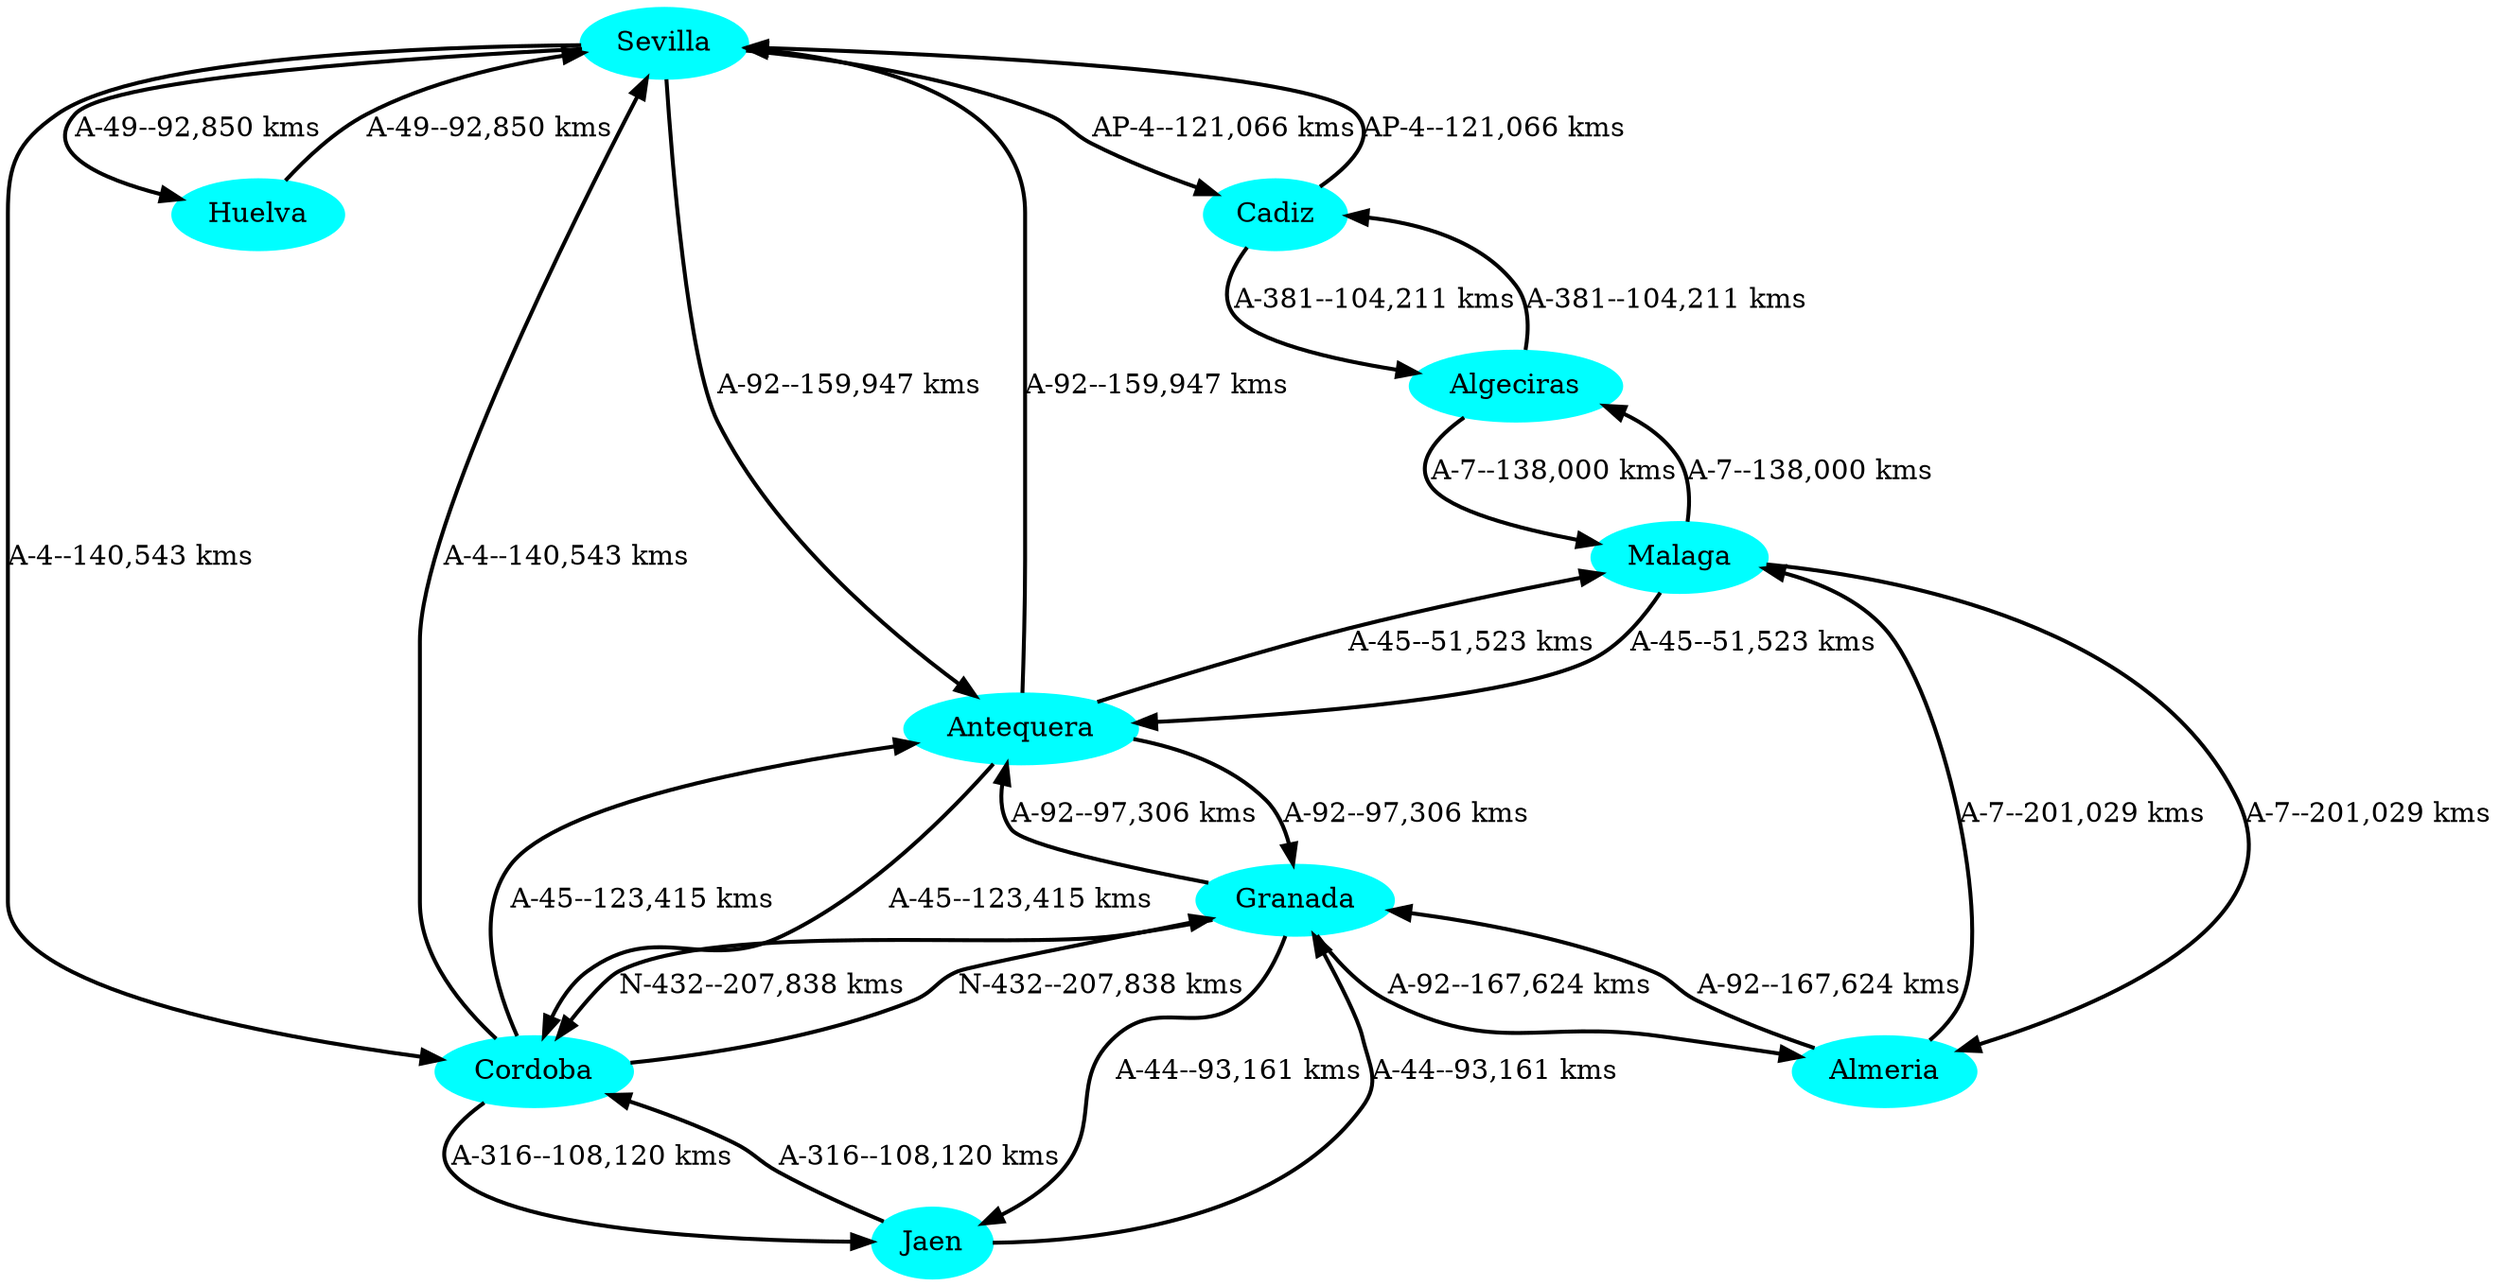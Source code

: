 strict digraph G {
  1 [ label="Sevilla" color="cyan" style="filled" ];
  2 [ label="Cadiz" color="cyan" style="filled" ];
  3 [ label="Huelva" color="cyan" style="filled" ];
  4 [ label="Cordoba" color="cyan" style="filled" ];
  5 [ label="Malaga" color="cyan" style="filled" ];
  6 [ label="Antequera" color="cyan" style="filled" ];
  7 [ label="Almeria" color="cyan" style="filled" ];
  8 [ label="Granada" color="cyan" style="filled" ];
  9 [ label="Jaen" color="cyan" style="filled" ];
  10 [ label="Algeciras" color="cyan" style="filled" ];
  1 -> 3 [ label="A-49--92,850 kms" style="bold" ];
  3 -> 1 [ label="A-49--92,850 kms" style="bold" ];
  1 -> 4 [ label="A-4--140,543 kms" style="bold" ];
  4 -> 1 [ label="A-4--140,543 kms" style="bold" ];
  1 -> 2 [ label="AP-4--121,066 kms" style="bold" ];
  2 -> 1 [ label="AP-4--121,066 kms" style="bold" ];
  1 -> 6 [ label="A-92--159,947 kms" style="bold" ];
  6 -> 1 [ label="A-92--159,947 kms" style="bold" ];
  6 -> 8 [ label="A-92--97,306 kms" style="bold" ];
  8 -> 6 [ label="A-92--97,306 kms" style="bold" ];
  6 -> 5 [ label="A-45--51,523 kms" style="bold" ];
  5 -> 6 [ label="A-45--51,523 kms" style="bold" ];
  6 -> 4 [ label="A-45--123,415 kms" style="bold" ];
  4 -> 6 [ label="A-45--123,415 kms" style="bold" ];
  5 -> 7 [ label="A-7--201,029 kms" style="bold" ];
  7 -> 5 [ label="A-7--201,029 kms" style="bold" ];
  4 -> 9 [ label="A-316--108,120 kms" style="bold" ];
  9 -> 4 [ label="A-316--108,120 kms" style="bold" ];
  4 -> 8 [ label="N-432--207,838 kms" style="bold" ];
  8 -> 4 [ label="N-432--207,838 kms" style="bold" ];
  8 -> 7 [ label="A-92--167,624 kms" style="bold" ];
  7 -> 8 [ label="A-92--167,624 kms" style="bold" ];
  8 -> 9 [ label="A-44--93,161 kms" style="bold" ];
  9 -> 8 [ label="A-44--93,161 kms" style="bold" ];
  2 -> 10 [ label="A-381--104,211 kms" style="bold" ];
  10 -> 2 [ label="A-381--104,211 kms" style="bold" ];
  10 -> 5 [ label="A-7--138,000 kms" style="bold" ];
  5 -> 10 [ label="A-7--138,000 kms" style="bold" ];
}

